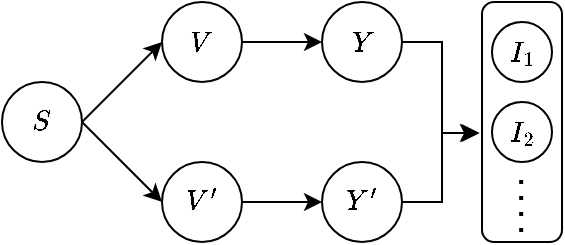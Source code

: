 <mxfile version="24.4.9" type="github">
  <diagram name="第 1 页" id="znvnqTsf_Wlyi8yJBuE7">
    <mxGraphModel dx="1097" dy="642" grid="1" gridSize="10" guides="1" tooltips="1" connect="1" arrows="1" fold="1" page="1" pageScale="1" pageWidth="1169" pageHeight="827" math="1" shadow="0">
      <root>
        <mxCell id="0" />
        <mxCell id="1" parent="0" />
        <mxCell id="6EIM5jUYXIQfyC-tFPfk-1" style="rounded=0;orthogonalLoop=1;jettySize=auto;html=1;exitX=1;exitY=0.5;exitDx=0;exitDy=0;entryX=0;entryY=0.5;entryDx=0;entryDy=0;" edge="1" parent="1" source="uVemcGU68h8CTtdwyouk-1" target="uVemcGU68h8CTtdwyouk-3">
          <mxGeometry relative="1" as="geometry" />
        </mxCell>
        <mxCell id="6EIM5jUYXIQfyC-tFPfk-2" style="rounded=0;orthogonalLoop=1;jettySize=auto;html=1;exitX=1;exitY=0.5;exitDx=0;exitDy=0;entryX=0;entryY=0.5;entryDx=0;entryDy=0;" edge="1" parent="1" source="uVemcGU68h8CTtdwyouk-1" target="uVemcGU68h8CTtdwyouk-2">
          <mxGeometry relative="1" as="geometry" />
        </mxCell>
        <mxCell id="uVemcGU68h8CTtdwyouk-1" value="\(S\)" style="ellipse;whiteSpace=wrap;html=1;aspect=fixed;" parent="1" vertex="1">
          <mxGeometry x="200" y="160" width="40" height="40" as="geometry" />
        </mxCell>
        <mxCell id="6EIM5jUYXIQfyC-tFPfk-4" style="edgeStyle=orthogonalEdgeStyle;rounded=0;orthogonalLoop=1;jettySize=auto;html=1;exitX=1;exitY=0.5;exitDx=0;exitDy=0;entryX=0;entryY=0.5;entryDx=0;entryDy=0;" edge="1" parent="1" source="uVemcGU68h8CTtdwyouk-2" target="uVemcGU68h8CTtdwyouk-6">
          <mxGeometry relative="1" as="geometry" />
        </mxCell>
        <mxCell id="uVemcGU68h8CTtdwyouk-2" value="\(V&#39;\)" style="ellipse;whiteSpace=wrap;html=1;aspect=fixed;" parent="1" vertex="1">
          <mxGeometry x="280" y="200" width="40" height="40" as="geometry" />
        </mxCell>
        <mxCell id="6EIM5jUYXIQfyC-tFPfk-3" style="edgeStyle=orthogonalEdgeStyle;rounded=0;orthogonalLoop=1;jettySize=auto;html=1;exitX=1;exitY=0.5;exitDx=0;exitDy=0;entryX=0;entryY=0.5;entryDx=0;entryDy=0;" edge="1" parent="1" source="uVemcGU68h8CTtdwyouk-3" target="uVemcGU68h8CTtdwyouk-7">
          <mxGeometry relative="1" as="geometry" />
        </mxCell>
        <mxCell id="uVemcGU68h8CTtdwyouk-3" value="\(V\)" style="ellipse;whiteSpace=wrap;html=1;aspect=fixed;" parent="1" vertex="1">
          <mxGeometry x="280" y="120" width="40" height="40" as="geometry" />
        </mxCell>
        <mxCell id="uVemcGU68h8CTtdwyouk-6" value="\(Y&#39;\)" style="ellipse;whiteSpace=wrap;html=1;aspect=fixed;" parent="1" vertex="1">
          <mxGeometry x="360" y="200" width="40" height="40" as="geometry" />
        </mxCell>
        <mxCell id="uVemcGU68h8CTtdwyouk-7" value="\(Y\)" style="ellipse;whiteSpace=wrap;html=1;aspect=fixed;" parent="1" vertex="1">
          <mxGeometry x="360" y="120" width="40" height="40" as="geometry" />
        </mxCell>
        <mxCell id="6EIM5jUYXIQfyC-tFPfk-5" value="" style="rounded=1;whiteSpace=wrap;html=1;" vertex="1" parent="1">
          <mxGeometry x="440" y="120" width="40" height="120" as="geometry" />
        </mxCell>
        <mxCell id="6EIM5jUYXIQfyC-tFPfk-6" value="\(I_1\)" style="ellipse;whiteSpace=wrap;html=1;aspect=fixed;" vertex="1" parent="1">
          <mxGeometry x="445" y="130" width="30" height="30" as="geometry" />
        </mxCell>
        <mxCell id="6EIM5jUYXIQfyC-tFPfk-7" value="\(I_2\)" style="ellipse;whiteSpace=wrap;html=1;aspect=fixed;" vertex="1" parent="1">
          <mxGeometry x="445" y="170" width="30" height="30" as="geometry" />
        </mxCell>
        <mxCell id="6EIM5jUYXIQfyC-tFPfk-9" value="" style="endArrow=none;dashed=1;html=1;dashPattern=1 3;strokeWidth=2;rounded=0;" edge="1" parent="1">
          <mxGeometry width="50" height="50" relative="1" as="geometry">
            <mxPoint x="459.58" y="235" as="sourcePoint" />
            <mxPoint x="459.58" y="205" as="targetPoint" />
          </mxGeometry>
        </mxCell>
        <mxCell id="6EIM5jUYXIQfyC-tFPfk-10" style="edgeStyle=orthogonalEdgeStyle;rounded=0;orthogonalLoop=1;jettySize=auto;html=1;exitX=1;exitY=0.5;exitDx=0;exitDy=0;entryX=-0.029;entryY=0.546;entryDx=0;entryDy=0;entryPerimeter=0;" edge="1" parent="1" source="uVemcGU68h8CTtdwyouk-7" target="6EIM5jUYXIQfyC-tFPfk-5">
          <mxGeometry relative="1" as="geometry" />
        </mxCell>
        <mxCell id="6EIM5jUYXIQfyC-tFPfk-11" style="edgeStyle=orthogonalEdgeStyle;rounded=0;orthogonalLoop=1;jettySize=auto;html=1;exitX=1;exitY=0.5;exitDx=0;exitDy=0;entryX=-0.05;entryY=0.546;entryDx=0;entryDy=0;entryPerimeter=0;" edge="1" parent="1" source="uVemcGU68h8CTtdwyouk-6" target="6EIM5jUYXIQfyC-tFPfk-5">
          <mxGeometry relative="1" as="geometry" />
        </mxCell>
      </root>
    </mxGraphModel>
  </diagram>
</mxfile>
